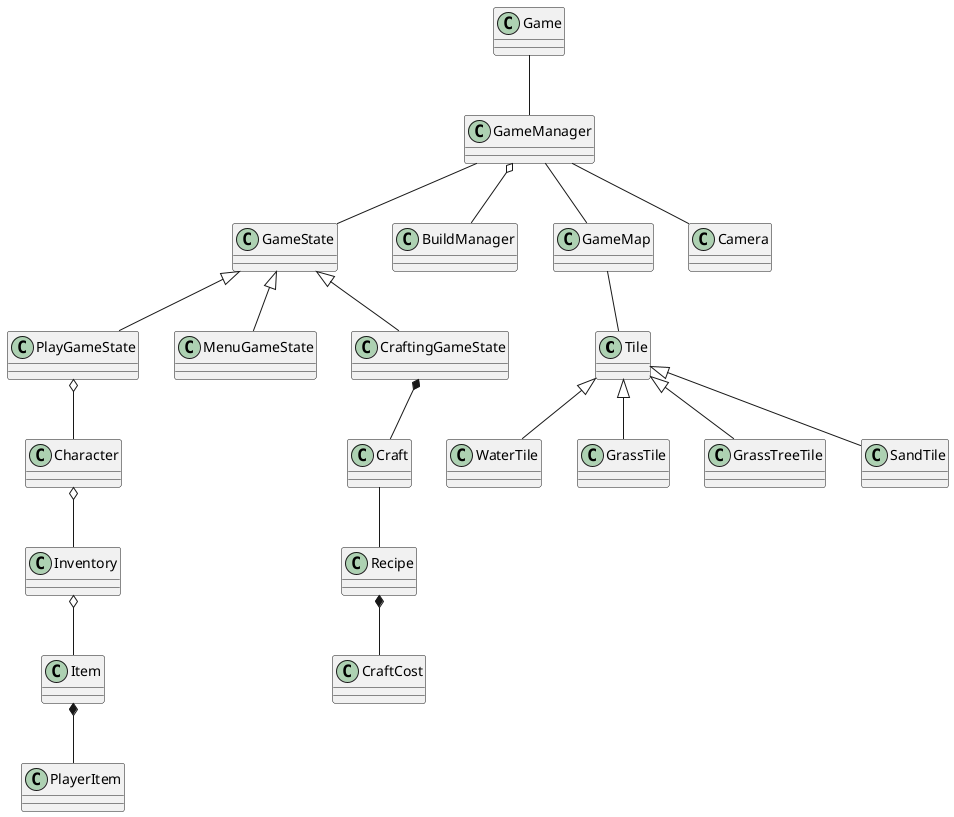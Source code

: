 @startuml

Tile <|-- WaterTile
Tile <|-- GrassTile
Tile <|-- GrassTreeTile
Tile <|-- SandTile

GameState <|-- PlayGameState
GameState <|-- MenuGameState
GameState <|-- CraftingGameState

Character o-- Inventory
GameManager o-- BuildManager
PlayGameState o-- Character
Inventory o-- Item

Recipe *-- CraftCost
Item *-- PlayerItem
CraftingGameState *-- Craft


Game -- GameManager
GameManager -- GameMap
GameManager -- Camera
GameManager -- GameState
GameMap -- Tile
Craft -- Recipe

@enduml

